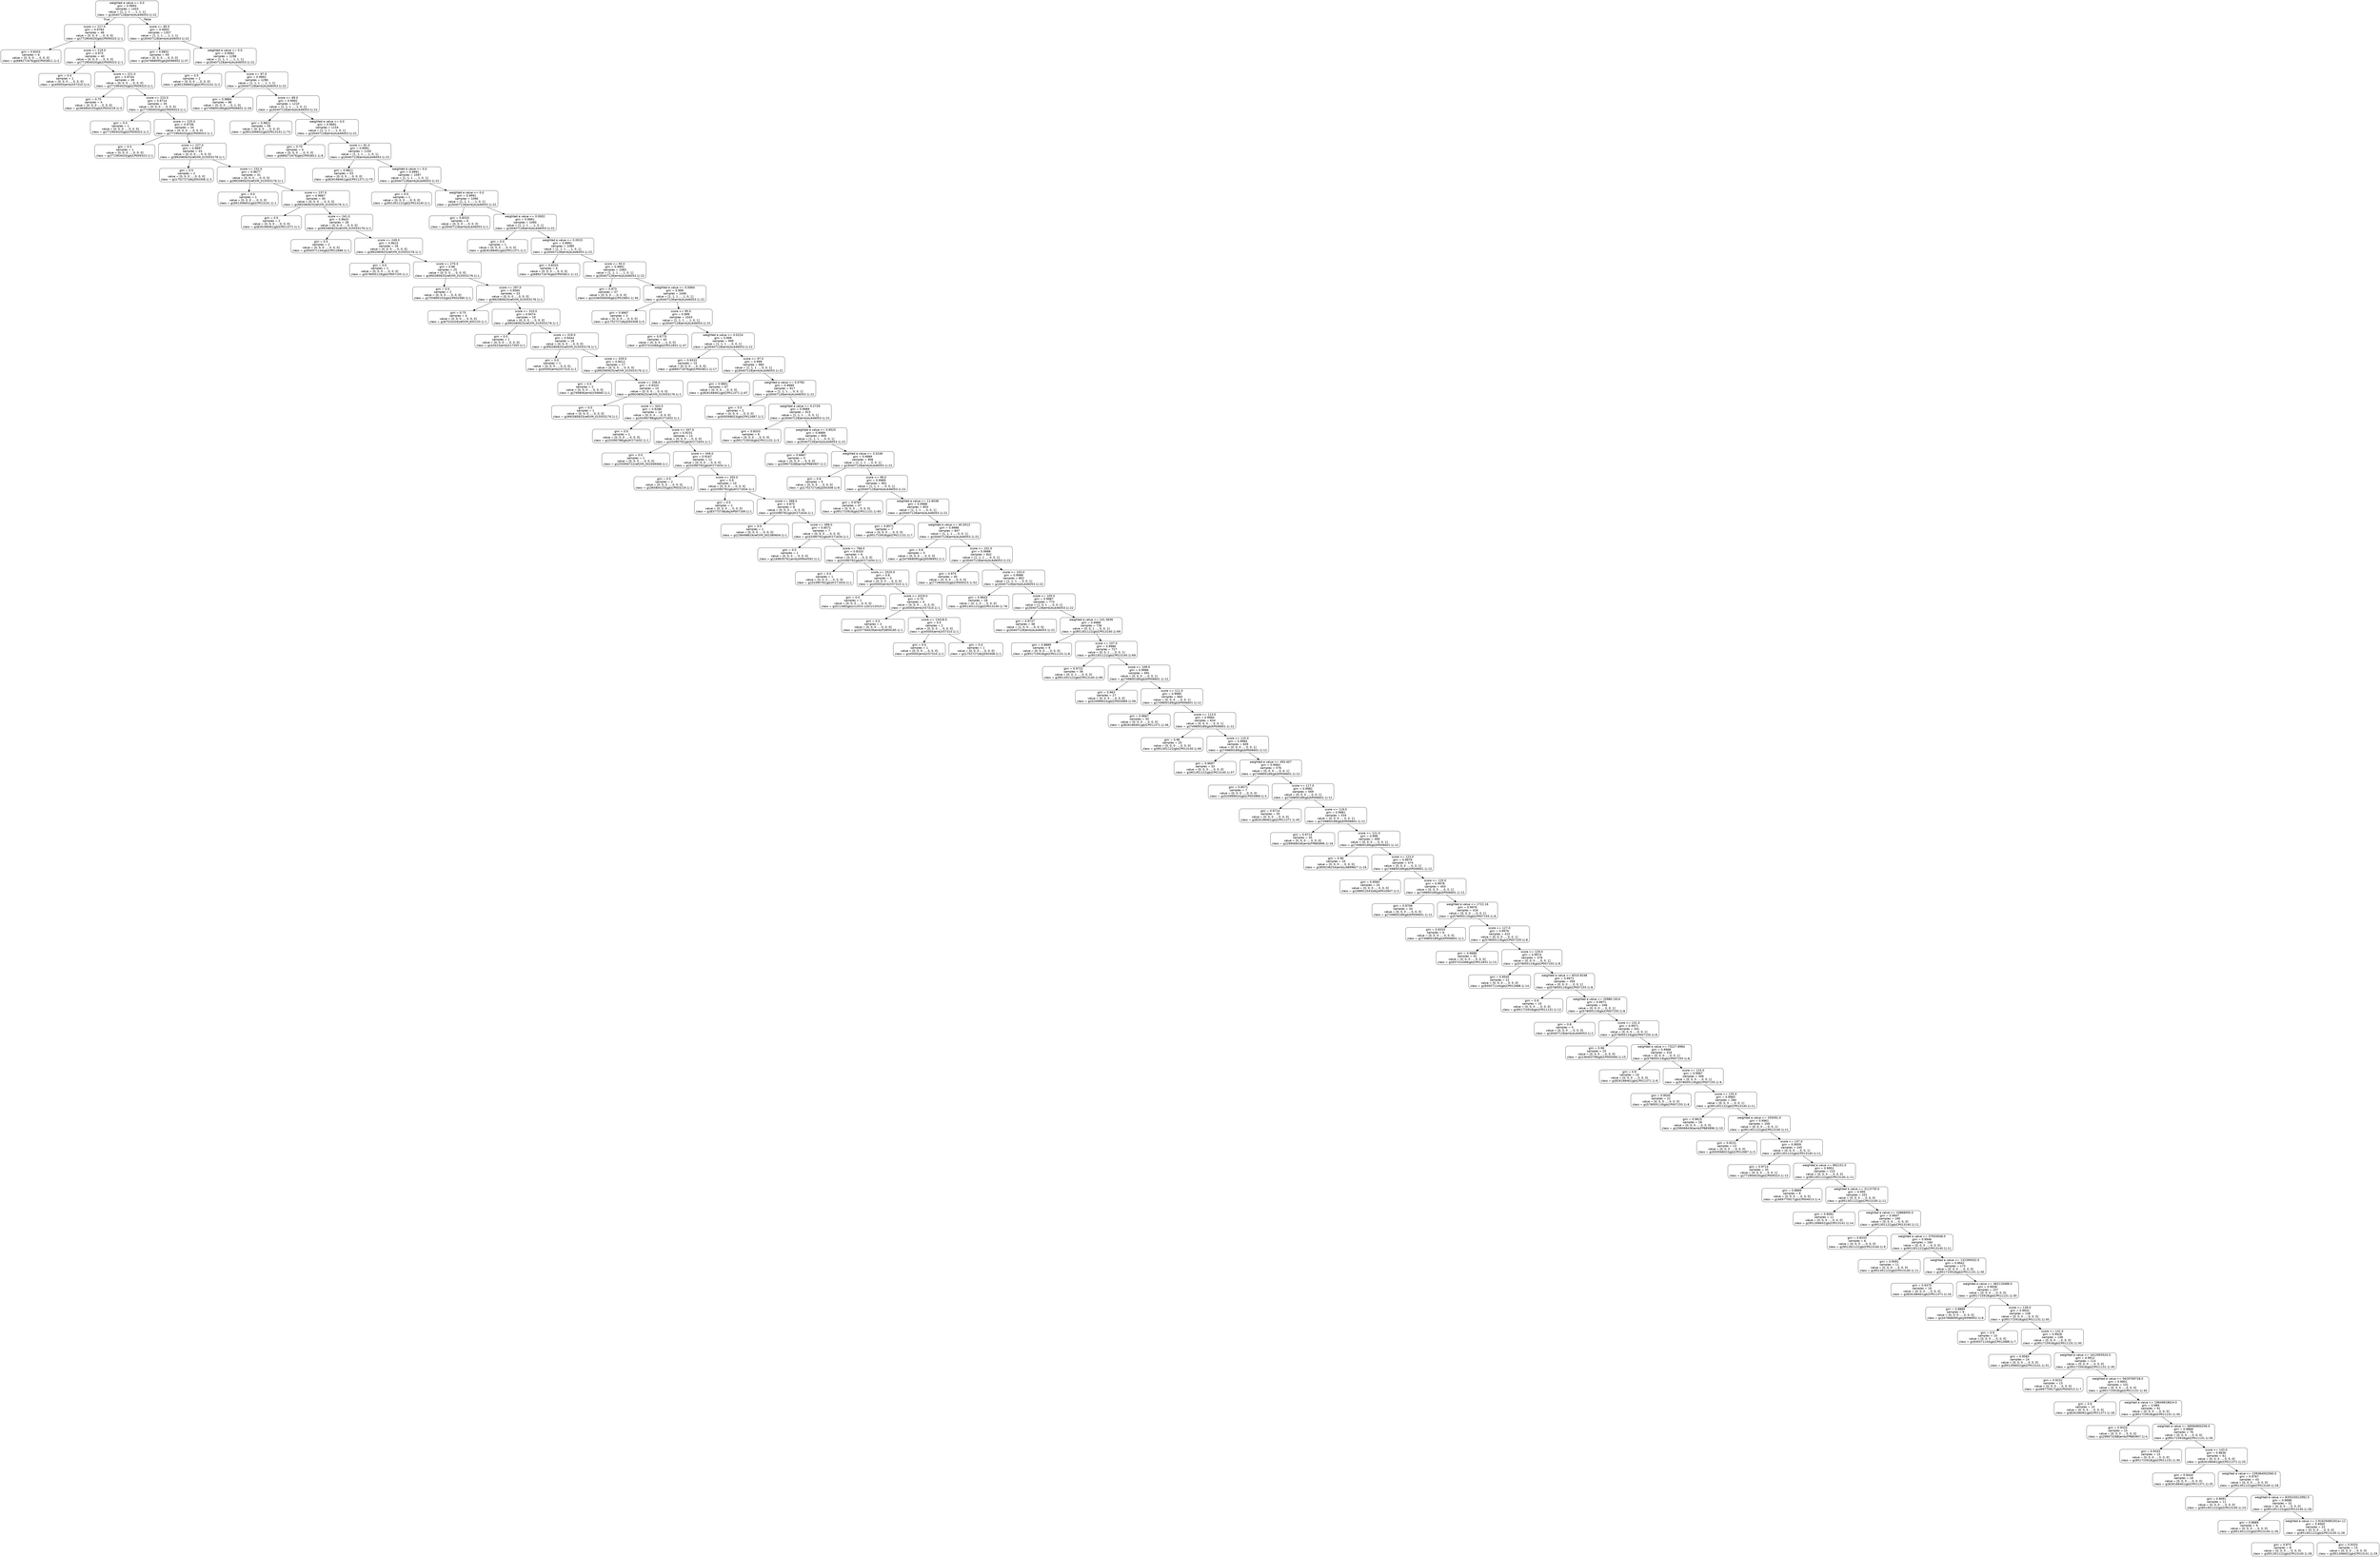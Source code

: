 digraph Tree {
node [shape=box, style="rounded", color="black", fontname=helvetica] ;
edge [fontname=helvetica] ;
0 [label="weighted e value <= 0.0\ngini = 0.9993\nsamples = 1403\nvalue = [1, 1, 1 ..., 1, 1, 1]\nclass = gi|30407128|emb|AL646053.1|-22"] ;
1 [label="score <= 217.0\ngini = 0.9783\nsamples = 46\nvalue = [0, 0, 0 ..., 0, 0, 0]\nclass = gi|772904020|gb|CP009323.1|-1"] ;
0 -> 1 [labeldistance=2.5, labelangle=45, headlabel="True"] ;
2 [label="gini = 0.8333\nsamples = 6\nvalue = [0, 0, 0 ..., 0, 0, 0]\nclass = gi|689271676|gb|CP003811.1|-2"] ;
1 -> 2 ;
3 [label="score <= 219.0\ngini = 0.975\nsamples = 40\nvalue = [0, 0, 0 ..., 0, 0, 0]\nclass = gi|772904020|gb|CP009323.1|-1"] ;
1 -> 3 ;
4 [label="gini = 0.0\nsamples = 1\nvalue = [0, 0, 0 ..., 0, 0, 0]\nclass = gi|45005|emb|X57310.1|-4"] ;
3 -> 4 ;
5 [label="score <= 221.0\ngini = 0.9744\nsamples = 39\nvalue = [0, 0, 0 ..., 0, 0, 0]\nclass = gi|772904020|gb|CP009323.1|-1"] ;
3 -> 5 ;
6 [label="gini = 0.75\nsamples = 4\nvalue = [0, 0, 0 ..., 0, 0, 0]\nclass = gi|365804155|gb|CP003219.1|-3"] ;
5 -> 6 ;
7 [label="score <= 223.0\ngini = 0.9714\nsamples = 35\nvalue = [0, 0, 0 ..., 0, 0, 0]\nclass = gi|772904020|gb|CP009323.1|-1"] ;
5 -> 7 ;
8 [label="gini = 0.0\nsamples = 1\nvalue = [0, 0, 0 ..., 0, 0, 0]\nclass = gi|772904020|gb|CP009323.1|-2"] ;
7 -> 8 ;
9 [label="score <= 225.0\ngini = 0.9706\nsamples = 34\nvalue = [0, 0, 0 ..., 0, 0, 0]\nclass = gi|772904020|gb|CP009323.1|-1"] ;
7 -> 9 ;
10 [label="gini = 0.0\nsamples = 1\nvalue = [0, 0, 0 ..., 0, 0, 0]\nclass = gi|772904020|gb|CP009323.1|-1"] ;
9 -> 10 ;
11 [label="score <= 227.0\ngini = 0.9697\nsamples = 33\nvalue = [0, 0, 0 ..., 0, 0, 0]\nclass = gi|992085625|ref|XM_015553176.1|-1"] ;
9 -> 11 ;
12 [label="gini = 0.5\nsamples = 2\nvalue = [0, 0, 0 ..., 0, 0, 0]\nclass = gi|1752727|dbj|D50308.1|-2"] ;
11 -> 12 ;
13 [label="score <= 232.0\ngini = 0.9677\nsamples = 31\nvalue = [0, 0, 0 ..., 0, 0, 0]\nclass = gi|992085625|ref|XM_015553176.1|-1"] ;
11 -> 13 ;
14 [label="gini = 0.0\nsamples = 1\nvalue = [0, 0, 0 ..., 0, 0, 0]\nclass = gi|951306652|gb|CP013141.1|-1"] ;
13 -> 14 ;
15 [label="score <= 237.0\ngini = 0.9667\nsamples = 30\nvalue = [0, 0, 0 ..., 0, 0, 0]\nclass = gi|992085625|ref|XM_015553176.1|-1"] ;
13 -> 15 ;
16 [label="gini = 0.5\nsamples = 2\nvalue = [0, 0, 0 ..., 0, 0, 0]\nclass = gi|826168461|gb|CP011371.1|-1"] ;
15 -> 16 ;
17 [label="score <= 241.0\ngini = 0.9643\nsamples = 28\nvalue = [0, 0, 0 ..., 0, 0, 0]\nclass = gi|992085625|ref|XM_015553176.1|-1"] ;
15 -> 17 ;
18 [label="gini = 0.5\nsamples = 2\nvalue = [0, 0, 0 ..., 0, 0, 0]\nclass = gi|930571144|gb|CP012688.1|-1"] ;
17 -> 18 ;
19 [label="score <= 249.0\ngini = 0.9615\nsamples = 26\nvalue = [0, 0, 0 ..., 0, 0, 0]\nclass = gi|992085625|ref|XM_015553176.1|-1"] ;
17 -> 19 ;
20 [label="gini = 0.0\nsamples = 1\nvalue = [0, 0, 0 ..., 0, 0, 0]\nclass = gi|578005119|gb|CP007155.1|-1"] ;
19 -> 20 ;
21 [label="score <= 270.0\ngini = 0.96\nsamples = 25\nvalue = [0, 0, 0 ..., 0, 0, 0]\nclass = gi|992085625|ref|XM_015553176.1|-1"] ;
19 -> 21 ;
22 [label="gini = 0.5\nsamples = 2\nvalue = [0, 0, 0 ..., 0, 0, 0]\nclass = gi|755895103|gb|CP002580.1|-1"] ;
21 -> 22 ;
23 [label="score <= 297.0\ngini = 0.9565\nsamples = 23\nvalue = [0, 0, 0 ..., 0, 0, 0]\nclass = gi|992085625|ref|XM_015553176.1|-1"] ;
21 -> 23 ;
24 [label="gini = 0.75\nsamples = 4\nvalue = [0, 0, 0 ..., 0, 0, 0]\nclass = gi|67524326|ref|XM_655133.1|-1"] ;
23 -> 24 ;
25 [label="score <= 310.0\ngini = 0.9474\nsamples = 19\nvalue = [0, 0, 0 ..., 0, 0, 0]\nclass = gi|992085625|ref|XM_015553176.1|-1"] ;
23 -> 25 ;
26 [label="gini = 0.0\nsamples = 1\nvalue = [0, 0, 0 ..., 0, 0, 0]\nclass = gi|43423|emb|X17355.1|-1"] ;
25 -> 26 ;
27 [label="score <= 319.0\ngini = 0.9444\nsamples = 18\nvalue = [0, 0, 0 ..., 0, 0, 0]\nclass = gi|992085625|ref|XM_015553176.1|-1"] ;
25 -> 27 ;
28 [label="gini = 0.0\nsamples = 1\nvalue = [0, 0, 0 ..., 0, 0, 0]\nclass = gi|45005|emb|X57310.1|-2"] ;
27 -> 28 ;
29 [label="score <= 329.0\ngini = 0.9412\nsamples = 17\nvalue = [0, 0, 0 ..., 0, 0, 0]\nclass = gi|992085625|ref|XM_015553176.1|-1"] ;
27 -> 29 ;
30 [label="gini = 0.5\nsamples = 2\nvalue = [0, 0, 0 ..., 0, 0, 0]\nclass = gi|769806|emb|X56660.1|-1"] ;
29 -> 30 ;
31 [label="score <= 336.0\ngini = 0.9333\nsamples = 15\nvalue = [0, 0, 0 ..., 0, 0, 0]\nclass = gi|992085625|ref|XM_015553176.1|-1"] ;
29 -> 31 ;
32 [label="gini = 0.0\nsamples = 1\nvalue = [0, 0, 0 ..., 0, 0, 0]\nclass = gi|992085625|ref|XM_015553176.1|-1"] ;
31 -> 32 ;
33 [label="score <= 343.0\ngini = 0.9286\nsamples = 14\nvalue = [0, 0, 0 ..., 0, 0, 0]\nclass = gi|33390788|gb|AY271632.1|-1"] ;
31 -> 33 ;
34 [label="gini = 0.0\nsamples = 1\nvalue = [0, 0, 0 ..., 0, 0, 0]\nclass = gi|33390788|gb|AY271632.1|-1"] ;
33 -> 34 ;
35 [label="score <= 347.0\ngini = 0.9231\nsamples = 13\nvalue = [0, 0, 0 ..., 0, 0, 0]\nclass = gi|33390792|gb|AY271634.1|-1"] ;
33 -> 35 ;
36 [label="gini = 0.0\nsamples = 1\nvalue = [0, 0, 0 ..., 0, 0, 0]\nclass = gi|255956722|ref|XM_002569068.1|-1"] ;
35 -> 36 ;
37 [label="score <= 349.0\ngini = 0.9167\nsamples = 12\nvalue = [0, 0, 0 ..., 0, 0, 0]\nclass = gi|33390792|gb|AY271634.1|-1"] ;
35 -> 37 ;
38 [label="gini = 0.5\nsamples = 2\nvalue = [0, 0, 0 ..., 0, 0, 0]\nclass = gi|365804155|gb|CP003219.1|-2"] ;
37 -> 38 ;
39 [label="score <= 355.0\ngini = 0.9\nsamples = 10\nvalue = [0, 0, 0 ..., 0, 0, 0]\nclass = gi|33390792|gb|AY271634.1|-1"] ;
37 -> 39 ;
40 [label="gini = 0.5\nsamples = 2\nvalue = [0, 0, 0 ..., 0, 0, 0]\nclass = gi|83773738|dbj|AP007169.1|-1"] ;
39 -> 40 ;
41 [label="score <= 368.0\ngini = 0.875\nsamples = 8\nvalue = [0, 0, 0 ..., 0, 0, 0]\nclass = gi|33390792|gb|AY271634.1|-1"] ;
39 -> 41 ;
42 [label="gini = 0.0\nsamples = 1\nvalue = [0, 0, 0 ..., 0, 0, 0]\nclass = gi|238498819|ref|XM_002380604.1|-1"] ;
41 -> 42 ;
43 [label="score <= 499.0\ngini = 0.8571\nsamples = 7\nvalue = [0, 0, 0 ..., 0, 0, 0]\nclass = gi|33390792|gb|AY271634.1|-1"] ;
41 -> 43 ;
44 [label="gini = 0.0\nsamples = 1\nvalue = [0, 0, 0 ..., 0, 0, 0]\nclass = gi|169635761|emb|AM944592.1|-1"] ;
43 -> 44 ;
45 [label="score <= 766.0\ngini = 0.8333\nsamples = 6\nvalue = [0, 0, 0 ..., 0, 0, 0]\nclass = gi|33390792|gb|AY271634.1|-1"] ;
43 -> 45 ;
46 [label="gini = 0.0\nsamples = 1\nvalue = [0, 0, 0 ..., 0, 0, 0]\nclass = gi|33390792|gb|AY271634.1|-1"] ;
45 -> 46 ;
47 [label="score <= 2525.0\ngini = 0.8\nsamples = 5\nvalue = [0, 0, 0 ..., 0, 0, 0]\nclass = gi|45005|emb|X57310.1|-1"] ;
45 -> 47 ;
48 [label="gini = 0.0\nsamples = 1\nvalue = [0, 0, 0 ..., 0, 0, 0]\nclass = gi|511485|gb|U12015.1|SCU12015-1"] ;
47 -> 48 ;
49 [label="score <= 4319.0\ngini = 0.75\nsamples = 4\nvalue = [0, 0, 0 ..., 0, 0, 0]\nclass = gi|45005|emb|X57310.1|-1"] ;
47 -> 49 ;
50 [label="gini = 0.5\nsamples = 2\nvalue = [0, 0, 0 ..., 0, 0, 0]\nclass = gi|337764029|emb|FQ859185.1|-1"] ;
49 -> 50 ;
51 [label="score <= 13418.0\ngini = 0.5\nsamples = 2\nvalue = [0, 0, 0 ..., 0, 0, 0]\nclass = gi|45005|emb|X57310.1|-1"] ;
49 -> 51 ;
52 [label="gini = 0.0\nsamples = 1\nvalue = [0, 0, 0 ..., 0, 0, 0]\nclass = gi|45005|emb|X57310.1|-1"] ;
51 -> 52 ;
53 [label="gini = 0.0\nsamples = 1\nvalue = [0, 0, 0 ..., 0, 0, 0]\nclass = gi|1752727|dbj|D50308.1|-1"] ;
51 -> 53 ;
54 [label="score <= 85.0\ngini = 0.9993\nsamples = 1357\nvalue = [1, 1, 1 ..., 1, 1, 1]\nclass = gi|30407128|emb|AL646053.1|-22"] ;
0 -> 54 [labeldistance=2.5, labelangle=-45, headlabel="False"] ;
55 [label="gini = 0.9831\nsamples = 59\nvalue = [0, 0, 0 ..., 0, 0, 0]\nclass = gi|347668095|gb|JN596952.1|-37"] ;
54 -> 55 ;
56 [label="weighted e value <= 0.0\ngini = 0.9992\nsamples = 1298\nvalue = [1, 1, 1 ..., 1, 1, 1]\nclass = gi|30407128|emb|AL646053.1|-22"] ;
54 -> 56 ;
57 [label="gini = 0.5\nsamples = 2\nvalue = [0, 0, 0 ..., 0, 0, 0]\nclass = gi|951306652|gb|CP013141.1|-2"] ;
56 -> 57 ;
58 [label="score <= 87.0\ngini = 0.9992\nsamples = 1296\nvalue = [1, 1, 1 ..., 1, 1, 1]\nclass = gi|30407128|emb|AL646053.1|-22"] ;
56 -> 58 ;
59 [label="gini = 0.9884\nsamples = 86\nvalue = [0, 0, 0 ..., 0, 1, 0]\nclass = gi|749800189|gb|KP006601.1|-34"] ;
58 -> 59 ;
60 [label="score <= 89.0\ngini = 0.9992\nsamples = 1210\nvalue = [1, 1, 1 ..., 1, 0, 1]\nclass = gi|30407128|emb|AL646053.1|-22"] ;
58 -> 60 ;
61 [label="gini = 0.9821\nsamples = 56\nvalue = [0, 0, 0 ..., 0, 0, 0]\nclass = gi|951306652|gb|CP013141.1|-73"] ;
60 -> 61 ;
62 [label="weighted e value <= 0.0\ngini = 0.9991\nsamples = 1154\nvalue = [1, 1, 1 ..., 1, 0, 1]\nclass = gi|30407128|emb|AL646053.1|-22"] ;
60 -> 62 ;
63 [label="gini = 0.75\nsamples = 4\nvalue = [0, 0, 0 ..., 0, 0, 0]\nclass = gi|689271676|gb|CP003811.1|-8"] ;
62 -> 63 ;
64 [label="score <= 91.0\ngini = 0.9991\nsamples = 1150\nvalue = [1, 1, 1 ..., 1, 0, 1]\nclass = gi|30407128|emb|AL646053.1|-22"] ;
62 -> 64 ;
65 [label="gini = 0.9811\nsamples = 53\nvalue = [0, 0, 0 ..., 0, 0, 0]\nclass = gi|826168461|gb|CP011371.1|-75"] ;
64 -> 65 ;
66 [label="weighted e value <= 0.0\ngini = 0.9991\nsamples = 1097\nvalue = [1, 1, 1 ..., 1, 0, 1]\nclass = gi|30407128|emb|AL646053.1|-22"] ;
64 -> 66 ;
67 [label="gini = 0.0\nsamples = 1\nvalue = [0, 0, 0 ..., 0, 0, 0]\nclass = gi|951301122|gb|CP013140.1|-1"] ;
66 -> 67 ;
68 [label="weighted e value <= 0.0\ngini = 0.9991\nsamples = 1096\nvalue = [1, 1, 1 ..., 1, 0, 1]\nclass = gi|30407128|emb|AL646053.1|-22"] ;
66 -> 68 ;
69 [label="gini = 0.8333\nsamples = 6\nvalue = [0, 0, 0 ..., 0, 0, 0]\nclass = gi|30407128|emb|AL646053.1|-1"] ;
68 -> 69 ;
70 [label="weighted e value <= 0.0002\ngini = 0.9991\nsamples = 1090\nvalue = [1, 1, 1 ..., 1, 0, 1]\nclass = gi|30407128|emb|AL646053.1|-22"] ;
68 -> 70 ;
71 [label="gini = 0.0\nsamples = 1\nvalue = [0, 0, 0 ..., 0, 0, 0]\nclass = gi|826168461|gb|CP011371.1|-2"] ;
70 -> 71 ;
72 [label="weighted e value <= 0.0015\ngini = 0.9991\nsamples = 1089\nvalue = [1, 1, 1 ..., 1, 0, 1]\nclass = gi|30407128|emb|AL646053.1|-22"] ;
70 -> 72 ;
73 [label="gini = 0.8333\nsamples = 6\nvalue = [0, 0, 0 ..., 0, 0, 0]\nclass = gi|689271676|gb|CP003811.1|-12"] ;
72 -> 73 ;
74 [label="score <= 93.0\ngini = 0.9991\nsamples = 1083\nvalue = [1, 1, 1 ..., 1, 0, 1]\nclass = gi|30407128|emb|AL646053.1|-22"] ;
72 -> 74 ;
75 [label="gini = 0.973\nsamples = 37\nvalue = [0, 0, 0 ..., 0, 0, 0]\nclass = gi|1036556009|gb|CP015851.1|-36"] ;
74 -> 75 ;
76 [label="weighted e value <= 0.0064\ngini = 0.999\nsamples = 1046\nvalue = [1, 1, 1 ..., 1, 0, 1]\nclass = gi|30407128|emb|AL646053.1|-22"] ;
74 -> 76 ;
77 [label="gini = 0.6667\nsamples = 3\nvalue = [0, 0, 0 ..., 0, 0, 0]\nclass = gi|1752727|dbj|D50308.1|-5"] ;
76 -> 77 ;
78 [label="score <= 95.0\ngini = 0.999\nsamples = 1043\nvalue = [1, 1, 1 ..., 1, 0, 1]\nclass = gi|30407128|emb|AL646053.1|-22"] ;
76 -> 78 ;
79 [label="gini = 0.9773\nsamples = 44\nvalue = [0, 0, 0 ..., 1, 0, 0]\nclass = gi|937314366|gb|CP012831.1|-47"] ;
78 -> 79 ;
80 [label="weighted e value <= 0.0224\ngini = 0.999\nsamples = 999\nvalue = [1, 1, 1 ..., 0, 0, 1]\nclass = gi|30407128|emb|AL646053.1|-22"] ;
78 -> 80 ;
81 [label="gini = 0.9333\nsamples = 15\nvalue = [0, 0, 0 ..., 0, 0, 0]\nclass = gi|689271676|gb|CP003811.1|-17"] ;
80 -> 81 ;
82 [label="score <= 97.0\ngini = 0.999\nsamples = 984\nvalue = [1, 1, 1 ..., 0, 0, 1]\nclass = gi|30407128|emb|AL646053.1|-22"] ;
80 -> 82 ;
83 [label="gini = 0.9851\nsamples = 67\nvalue = [0, 0, 0 ..., 0, 0, 0]\nclass = gi|826168461|gb|CP011371.1|-67"] ;
82 -> 83 ;
84 [label="weighted e value <= 0.0782\ngini = 0.9989\nsamples = 917\nvalue = [1, 1, 1 ..., 0, 0, 1]\nclass = gi|30407128|emb|AL646053.1|-22"] ;
82 -> 84 ;
85 [label="gini = 0.5\nsamples = 2\nvalue = [0, 0, 0 ..., 0, 0, 0]\nclass = gi|930568023|gb|CP012687.1|-2"] ;
84 -> 85 ;
86 [label="weighted e value <= 0.2729\ngini = 0.9989\nsamples = 915\nvalue = [1, 1, 1 ..., 0, 0, 1]\nclass = gi|30407128|emb|AL646053.1|-22"] ;
84 -> 86 ;
87 [label="gini = 0.8333\nsamples = 6\nvalue = [0, 0, 0 ..., 0, 0, 0]\nclass = gi|951715918|gb|CP011131.1|-5"] ;
86 -> 87 ;
88 [label="weighted e value <= 0.9525\ngini = 0.9989\nsamples = 909\nvalue = [1, 1, 1 ..., 0, 0, 1]\nclass = gi|30407128|emb|AL646053.1|-22"] ;
86 -> 88 ;
89 [label="gini = 0.6667\nsamples = 3\nvalue = [0, 0, 0 ..., 0, 0, 0]\nclass = gi|299073288|emb|FP885907.1|-2"] ;
88 -> 89 ;
90 [label="weighted e value <= 3.3246\ngini = 0.9989\nsamples = 906\nvalue = [1, 1, 1 ..., 0, 0, 1]\nclass = gi|30407128|emb|AL646053.1|-22"] ;
88 -> 90 ;
91 [label="gini = 0.8\nsamples = 5\nvalue = [0, 0, 0 ..., 0, 0, 0]\nclass = gi|1752727|dbj|D50308.1|-8"] ;
90 -> 91 ;
92 [label="score <= 99.0\ngini = 0.9989\nsamples = 901\nvalue = [1, 1, 1 ..., 0, 0, 1]\nclass = gi|30407128|emb|AL646053.1|-22"] ;
90 -> 92 ;
93 [label="gini = 0.9787\nsamples = 47\nvalue = [0, 0, 0 ..., 0, 0, 0]\nclass = gi|951715918|gb|CP011131.1|-65"] ;
92 -> 93 ;
94 [label="weighted e value <= 11.6038\ngini = 0.9988\nsamples = 854\nvalue = [1, 1, 1 ..., 0, 0, 1]\nclass = gi|30407128|emb|AL646053.1|-22"] ;
92 -> 94 ;
95 [label="gini = 0.8571\nsamples = 7\nvalue = [0, 0, 0 ..., 0, 0, 0]\nclass = gi|951715918|gb|CP011131.1|-7"] ;
94 -> 95 ;
96 [label="weighted e value <= 40.5013\ngini = 0.9988\nsamples = 847\nvalue = [1, 1, 1 ..., 0, 0, 1]\nclass = gi|30407128|emb|AL646053.1|-22"] ;
94 -> 96 ;
97 [label="gini = 0.8\nsamples = 5\nvalue = [0, 0, 0 ..., 0, 0, 0]\nclass = gi|347668095|gb|JN596952.1|-1"] ;
96 -> 97 ;
98 [label="score <= 101.0\ngini = 0.9988\nsamples = 842\nvalue = [1, 1, 1 ..., 0, 0, 1]\nclass = gi|30407128|emb|AL646053.1|-22"] ;
96 -> 98 ;
99 [label="gini = 0.975\nsamples = 40\nvalue = [0, 0, 0 ..., 0, 0, 0]\nclass = gi|772904020|gb|CP009323.1|-52"] ;
98 -> 99 ;
100 [label="score <= 103.0\ngini = 0.9988\nsamples = 802\nvalue = [1, 1, 1 ..., 0, 0, 1]\nclass = gi|30407128|emb|AL646053.1|-22"] ;
98 -> 100 ;
101 [label="gini = 0.9643\nsamples = 28\nvalue = [0, 1, 0 ..., 0, 0, 0]\nclass = gi|951301122|gb|CP013140.1|-78"] ;
100 -> 101 ;
102 [label="score <= 105.0\ngini = 0.9987\nsamples = 774\nvalue = [1, 0, 1 ..., 0, 0, 1]\nclass = gi|30407128|emb|AL646053.1|-22"] ;
100 -> 102 ;
103 [label="gini = 0.9737\nsamples = 38\nvalue = [1, 0, 0 ..., 0, 0, 0]\nclass = gi|30407128|emb|AL646053.1|-22"] ;
102 -> 103 ;
104 [label="weighted e value <= 141.3636\ngini = 0.9986\nsamples = 736\nvalue = [0, 0, 1 ..., 0, 0, 1]\nclass = gi|951301122|gb|CP013140.1|-69"] ;
102 -> 104 ;
105 [label="gini = 0.8889\nsamples = 9\nvalue = [0, 0, 0 ..., 0, 0, 0]\nclass = gi|951715918|gb|CP011131.1|-8"] ;
104 -> 105 ;
106 [label="score <= 107.0\ngini = 0.9986\nsamples = 727\nvalue = [0, 0, 1 ..., 0, 0, 1]\nclass = gi|951301122|gb|CP013140.1|-69"] ;
104 -> 106 ;
107 [label="gini = 0.9722\nsamples = 36\nvalue = [0, 0, 1 ..., 0, 0, 0]\nclass = gi|951301122|gb|CP013140.1|-69"] ;
106 -> 107 ;
108 [label="score <= 109.0\ngini = 0.9986\nsamples = 691\nvalue = [0, 0, 0 ..., 0, 0, 1]\nclass = gi|749800189|gb|KP006601.1|-12"] ;
106 -> 108 ;
109 [label="gini = 0.963\nsamples = 27\nvalue = [0, 0, 0 ..., 0, 0, 0]\nclass = gi|520999024|gb|CP003969.1|-59"] ;
108 -> 109 ;
110 [label="score <= 111.0\ngini = 0.9985\nsamples = 664\nvalue = [0, 0, 0 ..., 0, 0, 1]\nclass = gi|749800189|gb|KP006601.1|-12"] ;
108 -> 110 ;
111 [label="gini = 0.9667\nsamples = 30\nvalue = [0, 0, 0 ..., 0, 0, 0]\nclass = gi|826168461|gb|CP011371.1|-46"] ;
110 -> 111 ;
112 [label="score <= 113.0\ngini = 0.9984\nsamples = 634\nvalue = [0, 0, 0 ..., 0, 0, 1]\nclass = gi|749800189|gb|KP006601.1|-12"] ;
110 -> 112 ;
113 [label="gini = 0.96\nsamples = 25\nvalue = [0, 0, 0 ..., 0, 0, 0]\nclass = gi|951301122|gb|CP013140.1|-60"] ;
112 -> 113 ;
114 [label="score <= 115.0\ngini = 0.9984\nsamples = 609\nvalue = [0, 0, 0 ..., 0, 0, 1]\nclass = gi|749800189|gb|KP006601.1|-12"] ;
112 -> 114 ;
115 [label="gini = 0.9697\nsamples = 33\nvalue = [0, 0, 0 ..., 0, 0, 0]\nclass = gi|951301122|gb|CP013140.1|-57"] ;
114 -> 115 ;
116 [label="weighted e value <= 493.407\ngini = 0.9983\nsamples = 576\nvalue = [0, 0, 0 ..., 0, 0, 1]\nclass = gi|749800189|gb|KP006601.1|-12"] ;
114 -> 116 ;
117 [label="gini = 0.8571\nsamples = 7\nvalue = [0, 0, 0 ..., 0, 0, 0]\nclass = gi|520999024|gb|CP003969.1|-5"] ;
116 -> 117 ;
118 [label="score <= 117.0\ngini = 0.9982\nsamples = 569\nvalue = [0, 0, 0 ..., 0, 0, 1]\nclass = gi|749800189|gb|KP006601.1|-12"] ;
116 -> 118 ;
119 [label="gini = 0.9714\nsamples = 35\nvalue = [0, 0, 0 ..., 0, 0, 0]\nclass = gi|826168461|gb|CP011371.1|-40"] ;
118 -> 119 ;
120 [label="score <= 119.0\ngini = 0.9981\nsamples = 534\nvalue = [0, 0, 0 ..., 0, 0, 1]\nclass = gi|749800189|gb|KP006601.1|-12"] ;
118 -> 120 ;
121 [label="gini = 0.9714\nsamples = 35\nvalue = [0, 0, 0 ..., 0, 0, 0]\nclass = gi|299068436|emb|FP885896.1|-16"] ;
120 -> 121 ;
122 [label="score <= 121.0\ngini = 0.998\nsamples = 499\nvalue = [0, 0, 0 ..., 0, 0, 1]\nclass = gi|749800189|gb|KP006601.1|-12"] ;
120 -> 122 ;
123 [label="gini = 0.96\nsamples = 25\nvalue = [0, 0, 0 ..., 0, 0, 0]\nclass = gi|959236254|emb|LN899827.1|-16"] ;
122 -> 123 ;
124 [label="score <= 123.0\ngini = 0.9979\nsamples = 474\nvalue = [0, 0, 0 ..., 0, 0, 1]\nclass = gi|749800189|gb|KP006601.1|-12"] ;
122 -> 124 ;
125 [label="gini = 0.9583\nsamples = 24\nvalue = [0, 0, 0 ..., 0, 0, 0]\nclass = gi|288912043|dbj|AP010947.1|-3"] ;
124 -> 125 ;
126 [label="score <= 125.0\ngini = 0.9978\nsamples = 450\nvalue = [0, 0, 0 ..., 0, 0, 1]\nclass = gi|749800189|gb|KP006601.1|-12"] ;
124 -> 126 ;
127 [label="gini = 0.9706\nsamples = 34\nvalue = [0, 0, 0 ..., 0, 0, 0]\nclass = gi|749800189|gb|KP006601.1|-12"] ;
126 -> 127 ;
128 [label="weighted e value <= 1722.16\ngini = 0.9976\nsamples = 416\nvalue = [0, 0, 0 ..., 0, 0, 1]\nclass = gi|578005119|gb|CP007155.1|-8"] ;
126 -> 128 ;
129 [label="gini = 0.8333\nsamples = 6\nvalue = [0, 0, 0 ..., 0, 0, 0]\nclass = gi|749800189|gb|KP006601.1|-1"] ;
128 -> 129 ;
130 [label="score <= 127.0\ngini = 0.9976\nsamples = 410\nvalue = [0, 0, 0 ..., 0, 0, 1]\nclass = gi|578005119|gb|CP007155.1|-8"] ;
128 -> 130 ;
131 [label="gini = 0.9688\nsamples = 32\nvalue = [0, 0, 0 ..., 0, 0, 0]\nclass = gi|937314366|gb|CP012831.1|-13"] ;
130 -> 131 ;
132 [label="score <= 129.0\ngini = 0.9974\nsamples = 378\nvalue = [0, 0, 0 ..., 0, 0, 1]\nclass = gi|578005119|gb|CP007155.1|-8"] ;
130 -> 132 ;
133 [label="gini = 0.9545\nsamples = 22\nvalue = [0, 0, 0 ..., 0, 0, 0]\nclass = gi|930571144|gb|CP012688.1|-14"] ;
132 -> 133 ;
134 [label="weighted e value <= 6010.9248\ngini = 0.9972\nsamples = 356\nvalue = [0, 0, 0 ..., 0, 0, 1]\nclass = gi|578005119|gb|CP007155.1|-8"] ;
132 -> 134 ;
135 [label="gini = 0.9\nsamples = 10\nvalue = [0, 0, 0 ..., 0, 0, 0]\nclass = gi|951715918|gb|CP011131.1|-12"] ;
134 -> 135 ;
136 [label="weighted e value <= 20980.1914\ngini = 0.9971\nsamples = 346\nvalue = [0, 0, 0 ..., 0, 0, 1]\nclass = gi|578005119|gb|CP007155.1|-8"] ;
134 -> 136 ;
137 [label="gini = 0.8\nsamples = 5\nvalue = [0, 0, 0 ..., 0, 0, 0]\nclass = gi|30407128|emb|AL646053.1|-2"] ;
136 -> 137 ;
138 [label="score <= 131.0\ngini = 0.9971\nsamples = 341\nvalue = [0, 0, 0 ..., 0, 0, 1]\nclass = gi|578005119|gb|CP007155.1|-8"] ;
136 -> 138 ;
139 [label="gini = 0.96\nsamples = 25\nvalue = [0, 0, 0 ..., 0, 0, 0]\nclass = gi|146403799|gb|CP000494.1|-15"] ;
138 -> 139 ;
140 [label="weighted e value <= 73227.8984\ngini = 0.9968\nsamples = 316\nvalue = [0, 0, 0 ..., 0, 0, 1]\nclass = gi|578005119|gb|CP007155.1|-8"] ;
138 -> 140 ;
141 [label="gini = 0.9\nsamples = 10\nvalue = [0, 0, 0 ..., 0, 0, 0]\nclass = gi|826168461|gb|CP011371.1|-8"] ;
140 -> 141 ;
142 [label="score <= 133.0\ngini = 0.9967\nsamples = 306\nvalue = [0, 0, 0 ..., 0, 0, 1]\nclass = gi|578005119|gb|CP007155.1|-8"] ;
140 -> 142 ;
143 [label="gini = 0.9545\nsamples = 22\nvalue = [0, 0, 0 ..., 0, 0, 0]\nclass = gi|578005119|gb|CP007155.1|-8"] ;
142 -> 143 ;
144 [label="score <= 135.0\ngini = 0.9965\nsamples = 284\nvalue = [0, 0, 0 ..., 0, 0, 1]\nclass = gi|951301122|gb|CP013140.1|-11"] ;
142 -> 144 ;
145 [label="gini = 0.9615\nsamples = 26\nvalue = [0, 0, 0 ..., 0, 0, 0]\nclass = gi|299068436|emb|FP885896.1|-10"] ;
144 -> 145 ;
146 [label="weighted e value <= 255591.0\ngini = 0.9961\nsamples = 258\nvalue = [0, 0, 0 ..., 0, 0, 1]\nclass = gi|951301122|gb|CP013140.1|-11"] ;
144 -> 146 ;
147 [label="gini = 0.9231\nsamples = 13\nvalue = [0, 0, 0 ..., 0, 0, 0]\nclass = gi|930568023|gb|CP012687.1|-3"] ;
146 -> 147 ;
148 [label="score <= 137.0\ngini = 0.9959\nsamples = 245\nvalue = [0, 0, 0 ..., 0, 0, 1]\nclass = gi|951301122|gb|CP013140.1|-11"] ;
146 -> 148 ;
149 [label="gini = 0.9714\nsamples = 35\nvalue = [0, 0, 0 ..., 0, 0, 1]\nclass = gi|772904020|gb|CP009323.1|-13"] ;
148 -> 149 ;
150 [label="weighted e value <= 892101.0\ngini = 0.9952\nsamples = 210\nvalue = [0, 0, 0 ..., 0, 0, 0]\nclass = gi|951301122|gb|CP013140.1|-11"] ;
148 -> 150 ;
151 [label="gini = 0.8889\nsamples = 9\nvalue = [0, 0, 0 ..., 0, 0, 0]\nclass = gi|469775917|gb|CP004013.1|-4"] ;
150 -> 151 ;
152 [label="weighted e value <= 3113735.0\ngini = 0.995\nsamples = 201\nvalue = [0, 0, 0 ..., 0, 0, 0]\nclass = gi|951301122|gb|CP013140.1|-11"] ;
150 -> 152 ;
153 [label="gini = 0.9091\nsamples = 11\nvalue = [0, 0, 0 ..., 0, 0, 0]\nclass = gi|951306652|gb|CP013141.1|-14"] ;
152 -> 153 ;
154 [label="weighted e value <= 10868005.0\ngini = 0.9947\nsamples = 190\nvalue = [0, 0, 0 ..., 0, 0, 0]\nclass = gi|951301122|gb|CP013140.1|-11"] ;
152 -> 154 ;
155 [label="gini = 0.8333\nsamples = 6\nvalue = [0, 0, 0 ..., 0, 0, 0]\nclass = gi|951301122|gb|CP013140.1|-9"] ;
154 -> 155 ;
156 [label="weighted e value <= 37933048.0\ngini = 0.9946\nsamples = 184\nvalue = [0, 0, 0 ..., 0, 0, 0]\nclass = gi|951301122|gb|CP013140.1|-11"] ;
154 -> 156 ;
157 [label="gini = 0.9091\nsamples = 11\nvalue = [0, 0, 0 ..., 0, 0, 0]\nclass = gi|951301122|gb|CP013140.1|-11"] ;
156 -> 157 ;
158 [label="weighted e value <= 132399352.0\ngini = 0.9942\nsamples = 173\nvalue = [0, 0, 0 ..., 0, 0, 0]\nclass = gi|951715918|gb|CP011131.1|-30"] ;
156 -> 158 ;
159 [label="gini = 0.9375\nsamples = 16\nvalue = [0, 0, 0 ..., 0, 0, 0]\nclass = gi|826168461|gb|CP011371.1|-16"] ;
158 -> 159 ;
160 [label="weighted e value <= 462119488.0\ngini = 0.9936\nsamples = 157\nvalue = [0, 0, 0 ..., 0, 0, 0]\nclass = gi|951715918|gb|CP011131.1|-30"] ;
158 -> 160 ;
161 [label="gini = 0.8889\nsamples = 9\nvalue = [0, 0, 0 ..., 0, 0, 0]\nclass = gi|347668095|gb|JN596952.1|-8"] ;
160 -> 161 ;
162 [label="score <= 139.0\ngini = 0.9932\nsamples = 148\nvalue = [0, 0, 0 ..., 0, 0, 0]\nclass = gi|951715918|gb|CP011131.1|-30"] ;
160 -> 162 ;
163 [label="gini = 0.9\nsamples = 10\nvalue = [0, 0, 0 ..., 0, 0, 0]\nclass = gi|930571144|gb|CP012688.1|-7"] ;
162 -> 163 ;
164 [label="score <= 141.0\ngini = 0.9928\nsamples = 138\nvalue = [0, 0, 0 ..., 0, 0, 0]\nclass = gi|951715918|gb|CP011131.1|-30"] ;
162 -> 164 ;
165 [label="gini = 0.9583\nsamples = 24\nvalue = [0, 0, 0 ..., 0, 0, 0]\nclass = gi|951306652|gb|CP013141.1|-31"] ;
164 -> 165 ;
166 [label="weighted e value <= 1612955520.0\ngini = 0.9912\nsamples = 114\nvalue = [0, 0, 0 ..., 0, 0, 0]\nclass = gi|951715918|gb|CP011131.1|-30"] ;
164 -> 166 ;
167 [label="gini = 0.9231\nsamples = 13\nvalue = [0, 0, 0 ..., 0, 0, 0]\nclass = gi|469775917|gb|CP004013.1|-7"] ;
166 -> 167 ;
168 [label="weighted e value <= 5629769728.0\ngini = 0.9901\nsamples = 101\nvalue = [0, 0, 0 ..., 0, 0, 0]\nclass = gi|951715918|gb|CP011131.1|-30"] ;
166 -> 168 ;
169 [label="gini = 0.9\nsamples = 10\nvalue = [0, 0, 0 ..., 0, 0, 0]\nclass = gi|826168461|gb|CP011371.1|-18"] ;
168 -> 169 ;
170 [label="weighted e value <= 19649818624.0\ngini = 0.989\nsamples = 91\nvalue = [0, 0, 0 ..., 0, 0, 0]\nclass = gi|951715918|gb|CP011131.1|-30"] ;
168 -> 170 ;
171 [label="gini = 0.9333\nsamples = 15\nvalue = [0, 0, 0 ..., 0, 0, 0]\nclass = gi|299073288|emb|FP885907.1|-4"] ;
170 -> 171 ;
172 [label="weighted e value <= 68584800256.0\ngini = 0.9868\nsamples = 76\nvalue = [0, 0, 0 ..., 0, 0, 0]\nclass = gi|951715918|gb|CP011131.1|-30"] ;
170 -> 172 ;
173 [label="gini = 0.9333\nsamples = 15\nvalue = [0, 0, 0 ..., 0, 0, 0]\nclass = gi|951715918|gb|CP011131.1|-30"] ;
172 -> 173 ;
174 [label="score <= 143.0\ngini = 0.9836\nsamples = 61\nvalue = [0, 0, 0 ..., 0, 0, 0]\nclass = gi|826168461|gb|CP011371.1|-25"] ;
172 -> 174 ;
175 [label="gini = 0.9444\nsamples = 18\nvalue = [0, 0, 0 ..., 0, 0, 0]\nclass = gi|826168461|gb|CP011371.1|-25"] ;
174 -> 175 ;
176 [label="weighted e value <= 239384002560.0\ngini = 0.9767\nsamples = 43\nvalue = [0, 0, 0 ..., 0, 0, 0]\nclass = gi|951301122|gb|CP013140.1|-28"] ;
174 -> 176 ;
177 [label="gini = 0.9091\nsamples = 11\nvalue = [0, 0, 0 ..., 0, 0, 0]\nclass = gi|951301122|gb|CP013140.1|-24"] ;
176 -> 177 ;
178 [label="weighted e value <= 835533012992.0\ngini = 0.9688\nsamples = 32\nvalue = [0, 0, 0 ..., 0, 0, 0]\nclass = gi|951301122|gb|CP013140.1|-28"] ;
176 -> 178 ;
179 [label="gini = 0.8889\nsamples = 9\nvalue = [0, 0, 0 ..., 0, 0, 0]\nclass = gi|951301122|gb|CP013140.1|-26"] ;
178 -> 179 ;
180 [label="weighted e value <= 2.91629485261e+12\ngini = 0.9565\nsamples = 23\nvalue = [0, 0, 0 ..., 0, 0, 0]\nclass = gi|951301122|gb|CP013140.1|-28"] ;
178 -> 180 ;
181 [label="gini = 0.875\nsamples = 8\nvalue = [0, 0, 0 ..., 0, 0, 0]\nclass = gi|951301122|gb|CP013140.1|-28"] ;
180 -> 181 ;
182 [label="gini = 0.9333\nsamples = 15\nvalue = [0, 0, 0 ..., 0, 0, 0]\nclass = gi|951306652|gb|CP013141.1|-29"] ;
180 -> 182 ;
}
